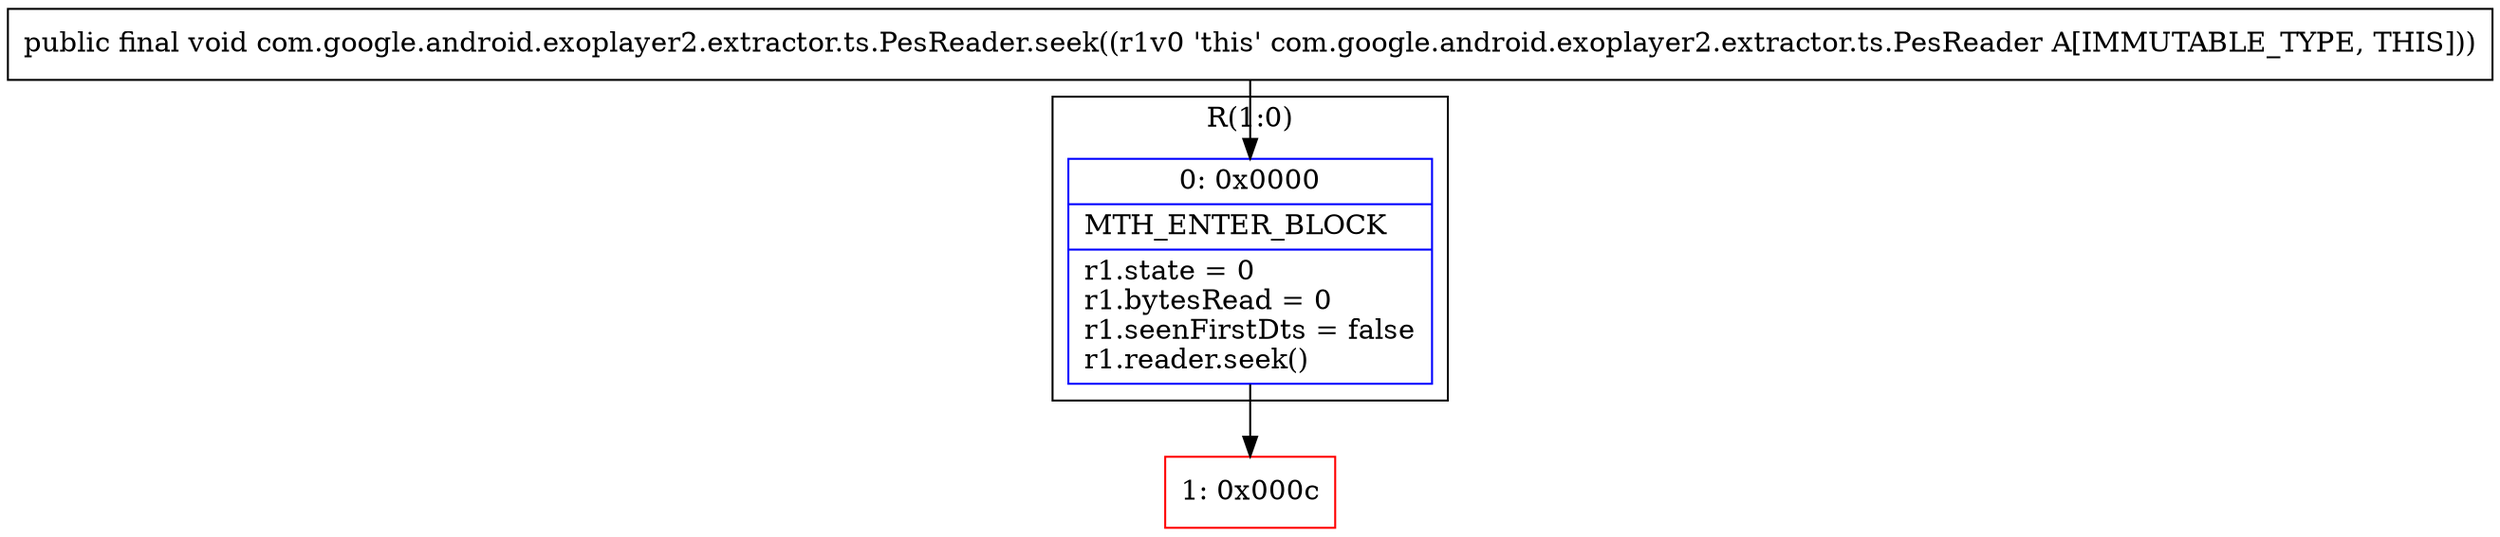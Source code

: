digraph "CFG forcom.google.android.exoplayer2.extractor.ts.PesReader.seek()V" {
subgraph cluster_Region_1655409831 {
label = "R(1:0)";
node [shape=record,color=blue];
Node_0 [shape=record,label="{0\:\ 0x0000|MTH_ENTER_BLOCK\l|r1.state = 0\lr1.bytesRead = 0\lr1.seenFirstDts = false\lr1.reader.seek()\l}"];
}
Node_1 [shape=record,color=red,label="{1\:\ 0x000c}"];
MethodNode[shape=record,label="{public final void com.google.android.exoplayer2.extractor.ts.PesReader.seek((r1v0 'this' com.google.android.exoplayer2.extractor.ts.PesReader A[IMMUTABLE_TYPE, THIS])) }"];
MethodNode -> Node_0;
Node_0 -> Node_1;
}


